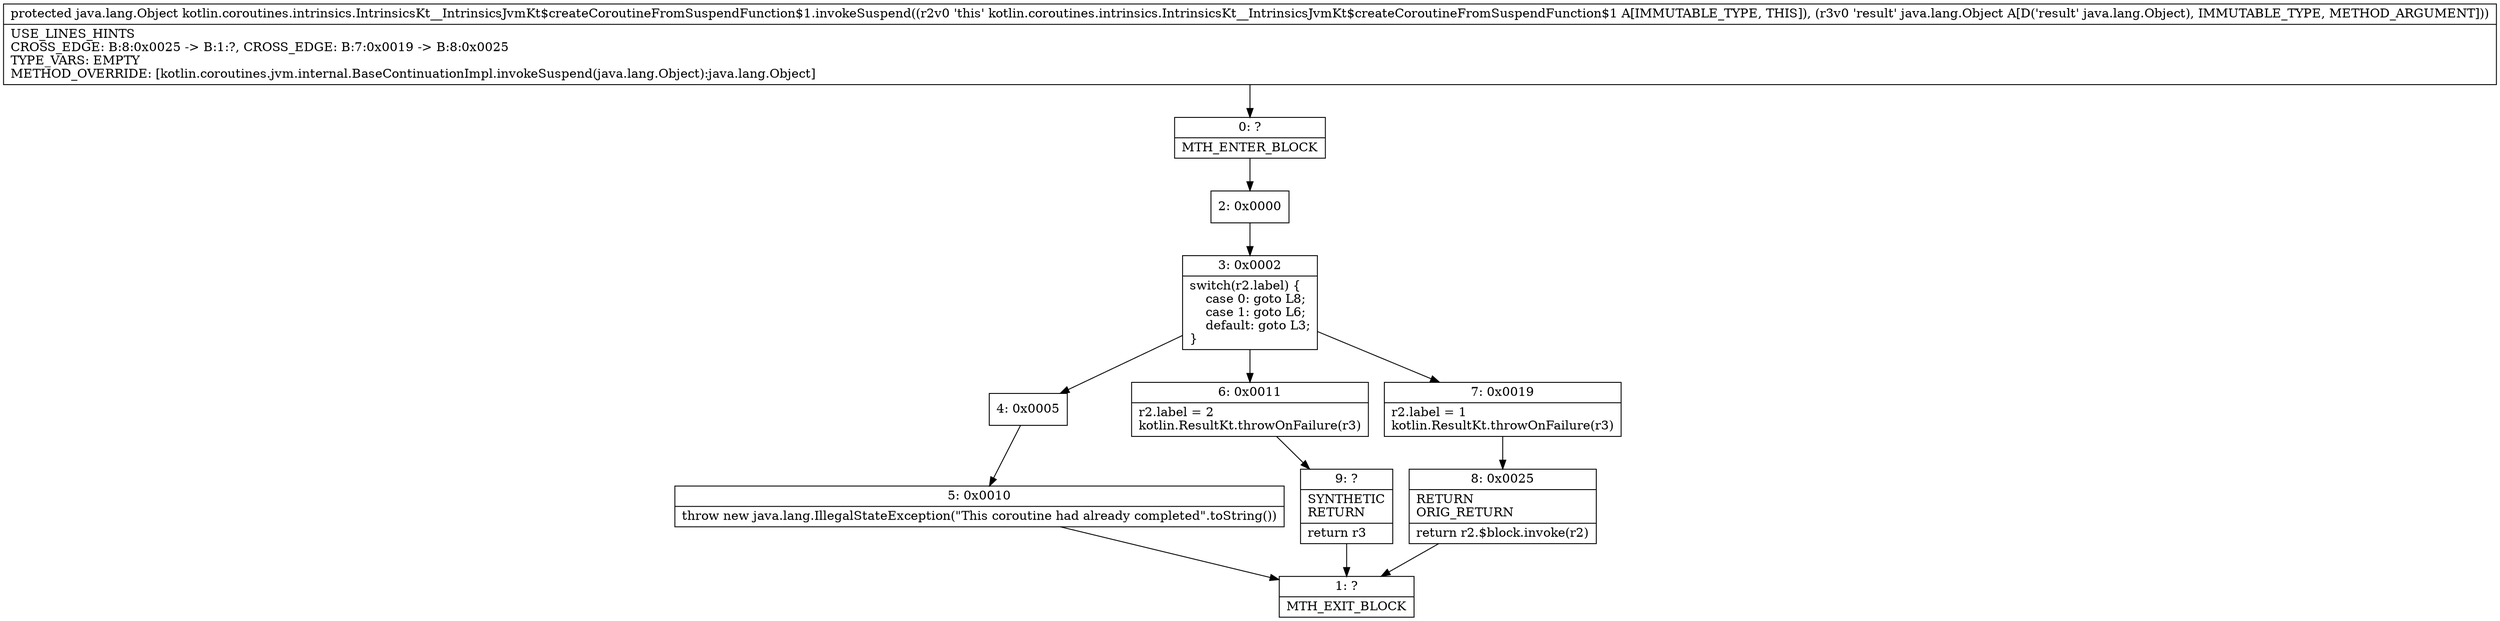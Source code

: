 digraph "CFG forkotlin.coroutines.intrinsics.IntrinsicsKt__IntrinsicsJvmKt$createCoroutineFromSuspendFunction$1.invokeSuspend(Ljava\/lang\/Object;)Ljava\/lang\/Object;" {
Node_0 [shape=record,label="{0\:\ ?|MTH_ENTER_BLOCK\l}"];
Node_2 [shape=record,label="{2\:\ 0x0000}"];
Node_3 [shape=record,label="{3\:\ 0x0002|switch(r2.label) \{\l    case 0: goto L8;\l    case 1: goto L6;\l    default: goto L3;\l\}\l}"];
Node_4 [shape=record,label="{4\:\ 0x0005}"];
Node_5 [shape=record,label="{5\:\ 0x0010|throw new java.lang.IllegalStateException(\"This coroutine had already completed\".toString())\l}"];
Node_1 [shape=record,label="{1\:\ ?|MTH_EXIT_BLOCK\l}"];
Node_6 [shape=record,label="{6\:\ 0x0011|r2.label = 2\lkotlin.ResultKt.throwOnFailure(r3)\l}"];
Node_9 [shape=record,label="{9\:\ ?|SYNTHETIC\lRETURN\l|return r3\l}"];
Node_7 [shape=record,label="{7\:\ 0x0019|r2.label = 1\lkotlin.ResultKt.throwOnFailure(r3)\l}"];
Node_8 [shape=record,label="{8\:\ 0x0025|RETURN\lORIG_RETURN\l|return r2.$block.invoke(r2)\l}"];
MethodNode[shape=record,label="{protected java.lang.Object kotlin.coroutines.intrinsics.IntrinsicsKt__IntrinsicsJvmKt$createCoroutineFromSuspendFunction$1.invokeSuspend((r2v0 'this' kotlin.coroutines.intrinsics.IntrinsicsKt__IntrinsicsJvmKt$createCoroutineFromSuspendFunction$1 A[IMMUTABLE_TYPE, THIS]), (r3v0 'result' java.lang.Object A[D('result' java.lang.Object), IMMUTABLE_TYPE, METHOD_ARGUMENT]))  | USE_LINES_HINTS\lCROSS_EDGE: B:8:0x0025 \-\> B:1:?, CROSS_EDGE: B:7:0x0019 \-\> B:8:0x0025\lTYPE_VARS: EMPTY\lMETHOD_OVERRIDE: [kotlin.coroutines.jvm.internal.BaseContinuationImpl.invokeSuspend(java.lang.Object):java.lang.Object]\l}"];
MethodNode -> Node_0;Node_0 -> Node_2;
Node_2 -> Node_3;
Node_3 -> Node_4;
Node_3 -> Node_6;
Node_3 -> Node_7;
Node_4 -> Node_5;
Node_5 -> Node_1;
Node_6 -> Node_9;
Node_9 -> Node_1;
Node_7 -> Node_8;
Node_8 -> Node_1;
}

